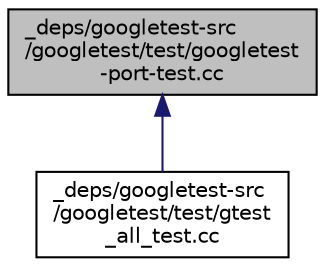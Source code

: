 digraph "_deps/googletest-src/googletest/test/googletest-port-test.cc"
{
 // LATEX_PDF_SIZE
  edge [fontname="Helvetica",fontsize="10",labelfontname="Helvetica",labelfontsize="10"];
  node [fontname="Helvetica",fontsize="10",shape=record];
  Node1 [label="_deps/googletest-src\l/googletest/test/googletest\l-port-test.cc",height=0.2,width=0.4,color="black", fillcolor="grey75", style="filled", fontcolor="black",tooltip=" "];
  Node1 -> Node2 [dir="back",color="midnightblue",fontsize="10",style="solid",fontname="Helvetica"];
  Node2 [label="_deps/googletest-src\l/googletest/test/gtest\l_all_test.cc",height=0.2,width=0.4,color="black", fillcolor="white", style="filled",URL="$gtest__all__test_8cc.html",tooltip=" "];
}
